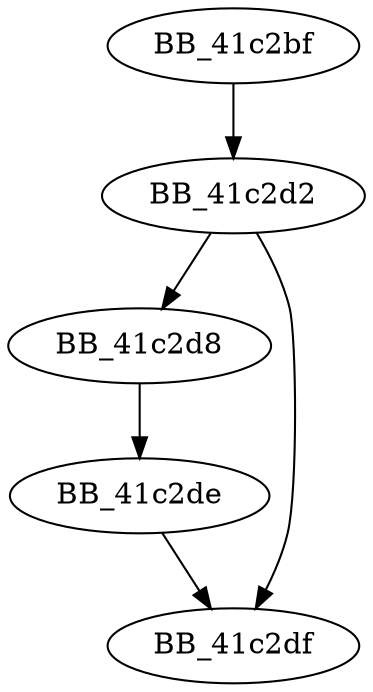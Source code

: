 DiGraph sub_41C2BF{
BB_41c2bf->BB_41c2d2
BB_41c2d2->BB_41c2d8
BB_41c2d2->BB_41c2df
BB_41c2d8->BB_41c2de
BB_41c2de->BB_41c2df
}
